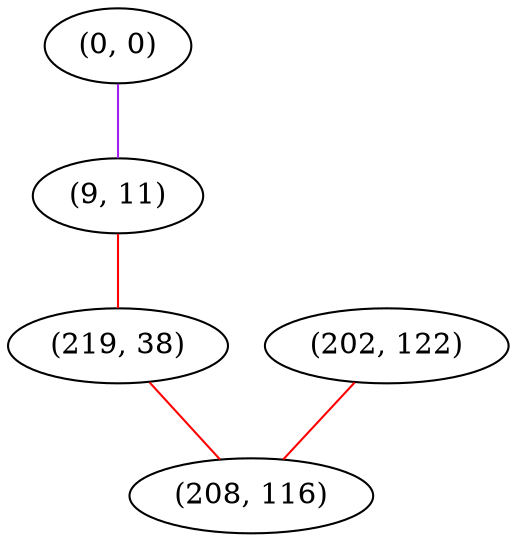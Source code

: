 graph "" {
"(0, 0)";
"(9, 11)";
"(202, 122)";
"(219, 38)";
"(208, 116)";
"(0, 0)" -- "(9, 11)"  [color=purple, key=0, weight=4];
"(9, 11)" -- "(219, 38)"  [color=red, key=0, weight=1];
"(202, 122)" -- "(208, 116)"  [color=red, key=0, weight=1];
"(219, 38)" -- "(208, 116)"  [color=red, key=0, weight=1];
}
